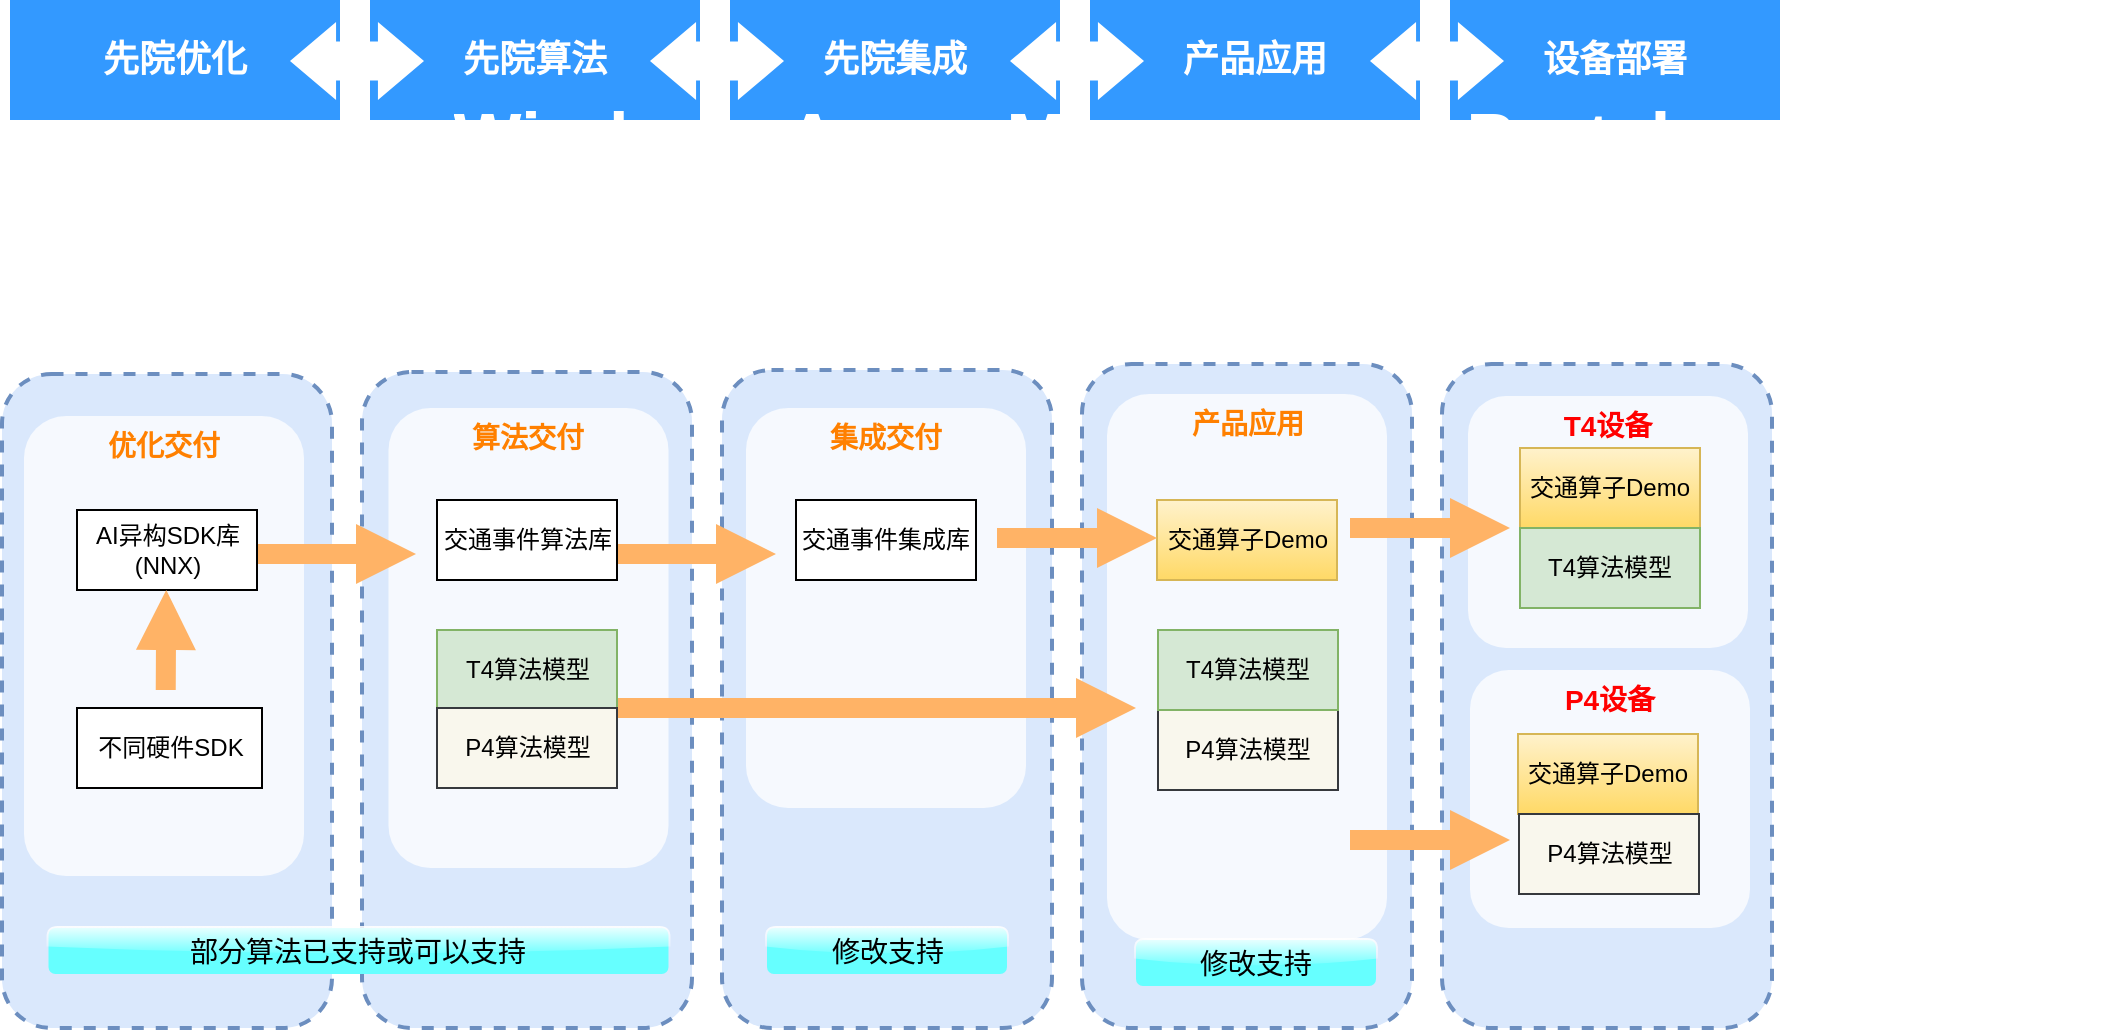 <mxfile version="17.1.2" type="github">
  <diagram id="6a731a19-8d31-9384-78a2-239565b7b9f0" name="Page-1">
    <mxGraphModel dx="1298" dy="725" grid="0" gridSize="10" guides="1" tooltips="1" connect="1" arrows="1" fold="1" page="1" pageScale="1" pageWidth="1169" pageHeight="827" background="#FFFFFF" math="0" shadow="0">
      <root>
        <mxCell id="0" />
        <mxCell id="1" parent="0" />
        <mxCell id="2019" value="" style="rounded=1;whiteSpace=wrap;html=1;dashed=1;strokeColor=#6c8ebf;strokeWidth=2;fillColor=#dae8fc;fontFamily=Verdana;fontSize=12;" parent="1" vertex="1">
          <mxGeometry x="40" y="193" width="165" height="327" as="geometry" />
        </mxCell>
        <mxCell id="3UlqKtwu3MULmqk2jxQC-2109" value="&lt;font color=&quot;#ff8000&quot;&gt;优化交付&lt;/font&gt;" style="rounded=1;whiteSpace=wrap;html=1;dashed=1;strokeColor=none;strokeWidth=2;fillColor=#FFFFFF;fontFamily=Helvetica;fontSize=14;fontColor=#FFB366;opacity=75;verticalAlign=top;fontStyle=1" vertex="1" parent="1">
          <mxGeometry x="51" y="214" width="140" height="230" as="geometry" />
        </mxCell>
        <mxCell id="2021" value="" style="rounded=1;whiteSpace=wrap;html=1;dashed=1;strokeColor=#6c8ebf;strokeWidth=2;fillColor=#dae8fc;fontFamily=Verdana;fontSize=12;" parent="1" vertex="1">
          <mxGeometry x="400" y="191" width="165" height="329" as="geometry" />
        </mxCell>
        <mxCell id="3UlqKtwu3MULmqk2jxQC-2092" value="&lt;font color=&quot;#ff8000&quot;&gt;集成交付&lt;/font&gt;" style="rounded=1;whiteSpace=wrap;html=1;dashed=1;strokeColor=none;strokeWidth=2;fillColor=#FFFFFF;fontFamily=Helvetica;fontSize=14;fontColor=#FFB366;opacity=75;verticalAlign=top;fontStyle=1" vertex="1" parent="1">
          <mxGeometry x="412" y="210" width="140" height="200" as="geometry" />
        </mxCell>
        <mxCell id="2020" value="" style="rounded=1;whiteSpace=wrap;html=1;dashed=1;strokeColor=#6c8ebf;strokeWidth=2;fillColor=#dae8fc;fontFamily=Verdana;fontSize=12;" parent="1" vertex="1">
          <mxGeometry x="220" y="192" width="165" height="328" as="geometry" />
        </mxCell>
        <mxCell id="2022" value="" style="rounded=1;whiteSpace=wrap;html=1;dashed=1;strokeColor=#6c8ebf;strokeWidth=2;fillColor=#dae8fc;fontFamily=Verdana;fontSize=12;" parent="1" vertex="1">
          <mxGeometry x="580" y="188" width="165" height="332" as="geometry" />
        </mxCell>
        <mxCell id="2023" value="" style="rounded=1;whiteSpace=wrap;html=1;dashed=1;strokeColor=#6c8ebf;strokeWidth=2;fillColor=#dae8fc;fontFamily=Verdana;fontSize=12;" parent="1" vertex="1">
          <mxGeometry x="760" y="188" width="165" height="332" as="geometry" />
        </mxCell>
        <mxCell id="2025" value="先院优化" style="whiteSpace=wrap;html=1;dashed=1;strokeColor=none;strokeWidth=2;fillColor=#3399FF;fontFamily=Helvetica;fontSize=18;fontColor=#FFFFFF;fontStyle=1" parent="1" vertex="1">
          <mxGeometry x="44" y="6" width="165" height="60" as="geometry" />
        </mxCell>
        <mxCell id="2026" value="先院算法" style="whiteSpace=wrap;html=1;dashed=1;strokeColor=none;strokeWidth=2;fillColor=#3399FF;fontFamily=Helvetica;fontSize=18;fontColor=#FFFFFF;fontStyle=1" parent="1" vertex="1">
          <mxGeometry x="224" y="6" width="165" height="60" as="geometry" />
        </mxCell>
        <mxCell id="2027" value="先院集成" style="whiteSpace=wrap;html=1;dashed=1;strokeColor=none;strokeWidth=2;fillColor=#3399FF;fontFamily=Helvetica;fontSize=18;fontColor=#FFFFFF;fontStyle=1" parent="1" vertex="1">
          <mxGeometry x="404" y="6" width="165" height="60" as="geometry" />
        </mxCell>
        <mxCell id="2028" value="产品应用" style="whiteSpace=wrap;html=1;dashed=1;strokeColor=none;strokeWidth=2;fillColor=#3399FF;fontFamily=Helvetica;fontSize=18;fontColor=#FFFFFF;fontStyle=1" parent="1" vertex="1">
          <mxGeometry x="584" y="6" width="165" height="60" as="geometry" />
        </mxCell>
        <mxCell id="2029" value="设备部署" style="whiteSpace=wrap;html=1;dashed=1;strokeColor=none;strokeWidth=2;fillColor=#3399FF;fontFamily=Helvetica;fontSize=18;fontColor=#FFFFFF;fontStyle=1" parent="1" vertex="1">
          <mxGeometry x="764" y="6" width="165" height="60" as="geometry" />
        </mxCell>
        <mxCell id="2031" value="" style="shape=mxgraph.arrows.two_way_arrow_horizontal;html=1;verticalLabelPosition=bottom;verticalAlign=top;strokeWidth=2;strokeColor=none;dashed=1;fillColor=#FFFFFF;fontFamily=Verdana;fontSize=12;fontColor=#00BEF2" parent="1" vertex="1">
          <mxGeometry x="184" y="17" width="67" height="39" as="geometry" />
        </mxCell>
        <mxCell id="2032" value="" style="shape=mxgraph.arrows.two_way_arrow_horizontal;html=1;verticalLabelPosition=bottom;verticalAlign=top;strokeWidth=2;strokeColor=none;dashed=1;fillColor=#FFFFFF;fontFamily=Verdana;fontSize=12;fontColor=#00BEF2" parent="1" vertex="1">
          <mxGeometry x="364" y="17" width="67" height="39" as="geometry" />
        </mxCell>
        <mxCell id="2033" value="" style="shape=mxgraph.arrows.two_way_arrow_horizontal;html=1;verticalLabelPosition=bottom;verticalAlign=top;strokeWidth=2;strokeColor=none;dashed=1;fillColor=#FFFFFF;fontFamily=Verdana;fontSize=12;fontColor=#00BEF2" parent="1" vertex="1">
          <mxGeometry x="544" y="17" width="67" height="39" as="geometry" />
        </mxCell>
        <mxCell id="2034" value="" style="shape=mxgraph.arrows.two_way_arrow_horizontal;html=1;verticalLabelPosition=bottom;verticalAlign=top;strokeWidth=2;strokeColor=none;dashed=1;fillColor=#FFFFFF;fontFamily=Verdana;fontSize=12;fontColor=#00BEF2" parent="1" vertex="1">
          <mxGeometry x="724" y="17" width="67" height="39" as="geometry" />
        </mxCell>
        <mxCell id="2047" value="Windows Azure Management Portal" style="text;html=1;strokeColor=none;fillColor=none;align=center;verticalAlign=middle;whiteSpace=wrap;overflow=hidden;dashed=1;fontSize=36;fontColor=#FFFFFF;fontFamily=Helvetica;fontStyle=1" parent="1" vertex="1">
          <mxGeometry x="40" y="50" width="1060" height="50" as="geometry" />
        </mxCell>
        <mxCell id="2055" value="&lt;font color=&quot;#ff8000&quot;&gt;产品应用&lt;/font&gt;" style="rounded=1;whiteSpace=wrap;html=1;dashed=1;strokeColor=none;strokeWidth=2;fillColor=#FFFFFF;fontFamily=Helvetica;fontSize=14;fontColor=#FFB366;opacity=75;verticalAlign=top;fontStyle=1" parent="1" vertex="1">
          <mxGeometry x="592.5" y="203" width="140" height="273" as="geometry" />
        </mxCell>
        <mxCell id="2059" value="&lt;font color=&quot;#ff0000&quot;&gt;T4设备&lt;/font&gt;" style="rounded=1;whiteSpace=wrap;html=1;dashed=1;strokeColor=none;strokeWidth=2;fillColor=#FFFFFF;fontFamily=Helvetica;fontSize=14;fontColor=#FFB366;opacity=75;verticalAlign=top;fontStyle=1" parent="1" vertex="1">
          <mxGeometry x="773" y="204" width="140" height="126" as="geometry" />
        </mxCell>
        <mxCell id="2061" value="&lt;font color=&quot;#ff0000&quot;&gt;P4设备&lt;/font&gt;" style="rounded=1;whiteSpace=wrap;html=1;dashed=1;strokeColor=none;strokeWidth=2;fillColor=#FFFFFF;fontFamily=Helvetica;fontSize=14;fontColor=#FFB366;opacity=75;verticalAlign=top;fontStyle=1" parent="1" vertex="1">
          <mxGeometry x="774" y="341" width="140" height="129" as="geometry" />
        </mxCell>
        <mxCell id="2068" value="&lt;font color=&quot;#ff8000&quot;&gt;算法交付&lt;/font&gt;" style="rounded=1;whiteSpace=wrap;html=1;dashed=1;strokeColor=none;strokeWidth=2;fillColor=#FFFFFF;fontFamily=Helvetica;fontSize=14;fontColor=#FFB366;opacity=75;verticalAlign=top;fontStyle=1" parent="1" vertex="1">
          <mxGeometry x="233.25" y="210" width="140" height="230" as="geometry" />
        </mxCell>
        <mxCell id="2075" value="" style="arrow;html=1;endArrow=block;endFill=1;strokeColor=none;strokeWidth=4;fontFamily=Helvetica;fontSize=36;fontColor=#FFB366;fillColor=#FFB366;" parent="1" edge="1">
          <mxGeometry width="100" height="100" relative="1" as="geometry">
            <mxPoint x="167" y="283" as="sourcePoint" />
            <mxPoint x="247" y="283" as="targetPoint" />
          </mxGeometry>
        </mxCell>
        <mxCell id="2076" value="" style="arrow;html=1;endArrow=block;endFill=1;strokeColor=none;strokeWidth=4;fontFamily=Helvetica;fontSize=36;fontColor=#FFB366;fillColor=#FFB366;opacity=100" parent="1" edge="1">
          <mxGeometry width="100" height="100" relative="1" as="geometry">
            <mxPoint x="347" y="283" as="sourcePoint" />
            <mxPoint x="427" y="283" as="targetPoint" />
          </mxGeometry>
        </mxCell>
        <mxCell id="2077" value="" style="arrow;html=1;endArrow=block;endFill=1;strokeColor=none;strokeWidth=4;fontFamily=Helvetica;fontSize=36;fontColor=#FFB366;fillColor=#FFB366;exitX=1;exitY=0;exitDx=0;exitDy=0;" parent="1" edge="1" source="3UlqKtwu3MULmqk2jxQC-2088">
          <mxGeometry width="100" height="100" relative="1" as="geometry">
            <mxPoint x="527" y="360" as="sourcePoint" />
            <mxPoint x="607" y="360" as="targetPoint" />
          </mxGeometry>
        </mxCell>
        <mxCell id="2078" value="" style="arrow;html=1;endArrow=block;endFill=1;strokeColor=none;strokeWidth=4;fontFamily=Helvetica;fontSize=36;fontColor=#FFB366;fillColor=#FFB366;" parent="1" edge="1">
          <mxGeometry width="100" height="100" relative="1" as="geometry">
            <mxPoint x="714" y="426" as="sourcePoint" />
            <mxPoint x="794" y="426" as="targetPoint" />
          </mxGeometry>
        </mxCell>
        <mxCell id="2079" value="" style="arrow;html=1;endArrow=block;endFill=1;strokeColor=none;strokeWidth=4;fontFamily=Helvetica;fontSize=36;fontColor=#FFB366;fillColor=#FFB366;" parent="1" edge="1">
          <mxGeometry width="100" height="100" relative="1" as="geometry">
            <mxPoint x="714" y="270" as="sourcePoint" />
            <mxPoint x="794" y="270" as="targetPoint" />
          </mxGeometry>
        </mxCell>
        <mxCell id="3UlqKtwu3MULmqk2jxQC-2085" value="AI异构SDK库&lt;br&gt;(NNX)" style="rounded=0;whiteSpace=wrap;html=1;" vertex="1" parent="1">
          <mxGeometry x="77.5" y="261" width="90" height="40" as="geometry" />
        </mxCell>
        <mxCell id="3UlqKtwu3MULmqk2jxQC-2086" value="交通事件算法库" style="rounded=0;whiteSpace=wrap;html=1;" vertex="1" parent="1">
          <mxGeometry x="257.5" y="256" width="90" height="40" as="geometry" />
        </mxCell>
        <mxCell id="3UlqKtwu3MULmqk2jxQC-2087" value="T4算法模型" style="rounded=0;whiteSpace=wrap;html=1;fillColor=#d5e8d4;strokeColor=#82b366;" vertex="1" parent="1">
          <mxGeometry x="257.5" y="321" width="90" height="40" as="geometry" />
        </mxCell>
        <mxCell id="3UlqKtwu3MULmqk2jxQC-2088" value="P4算法模型" style="rounded=0;whiteSpace=wrap;html=1;fillColor=#f9f7ed;strokeColor=#36393d;" vertex="1" parent="1">
          <mxGeometry x="257.5" y="360" width="90" height="40" as="geometry" />
        </mxCell>
        <mxCell id="3UlqKtwu3MULmqk2jxQC-2089" value="交通事件集成库" style="rounded=0;whiteSpace=wrap;html=1;" vertex="1" parent="1">
          <mxGeometry x="437" y="256" width="90" height="40" as="geometry" />
        </mxCell>
        <mxCell id="3UlqKtwu3MULmqk2jxQC-2091" value="P4算法模型" style="rounded=0;whiteSpace=wrap;html=1;fillColor=#f9f7ed;strokeColor=#36393d;" vertex="1" parent="1">
          <mxGeometry x="618" y="361" width="90" height="40" as="geometry" />
        </mxCell>
        <mxCell id="3UlqKtwu3MULmqk2jxQC-2094" value="交通算子Demo" style="rounded=0;whiteSpace=wrap;html=1;fillColor=#fff2cc;strokeColor=#d6b656;gradientColor=#ffd966;" vertex="1" parent="1">
          <mxGeometry x="617.5" y="256" width="90" height="40" as="geometry" />
        </mxCell>
        <mxCell id="3UlqKtwu3MULmqk2jxQC-2095" value="T4算法模型" style="rounded=0;whiteSpace=wrap;html=1;fillColor=#d5e8d4;strokeColor=#82b366;" vertex="1" parent="1">
          <mxGeometry x="618" y="321" width="90" height="40" as="geometry" />
        </mxCell>
        <mxCell id="3UlqKtwu3MULmqk2jxQC-2097" value="" style="arrow;html=1;endArrow=block;endFill=1;strokeColor=none;strokeWidth=4;fontFamily=Helvetica;fontSize=36;fontColor=#FFB366;fillColor=#FFB366;opacity=100" edge="1" parent="1">
          <mxGeometry width="100" height="100" relative="1" as="geometry">
            <mxPoint x="537.5" y="275.0" as="sourcePoint" />
            <mxPoint x="617.5" y="275.0" as="targetPoint" />
          </mxGeometry>
        </mxCell>
        <mxCell id="3UlqKtwu3MULmqk2jxQC-2098" value="交通算子Demo" style="rounded=0;whiteSpace=wrap;html=1;fillColor=#fff2cc;strokeColor=#d6b656;gradientColor=#ffd966;" vertex="1" parent="1">
          <mxGeometry x="799" y="230" width="90" height="40" as="geometry" />
        </mxCell>
        <mxCell id="3UlqKtwu3MULmqk2jxQC-2099" value="T4算法模型" style="rounded=0;whiteSpace=wrap;html=1;fillColor=#d5e8d4;strokeColor=#82b366;" vertex="1" parent="1">
          <mxGeometry x="799" y="270" width="90" height="40" as="geometry" />
        </mxCell>
        <mxCell id="3UlqKtwu3MULmqk2jxQC-2100" value="交通算子Demo" style="rounded=0;whiteSpace=wrap;html=1;fillColor=#fff2cc;strokeColor=#d6b656;gradientColor=#ffd966;" vertex="1" parent="1">
          <mxGeometry x="798" y="373" width="90" height="40" as="geometry" />
        </mxCell>
        <mxCell id="3UlqKtwu3MULmqk2jxQC-2101" value="P4算法模型" style="rounded=0;whiteSpace=wrap;html=1;fillColor=#f9f7ed;strokeColor=#36393d;" vertex="1" parent="1">
          <mxGeometry x="798.5" y="413" width="90" height="40" as="geometry" />
        </mxCell>
        <mxCell id="3UlqKtwu3MULmqk2jxQC-2103" value="&lt;span style=&quot;font-size: 14px&quot;&gt;部分算法已支持或可以支持&lt;/span&gt;" style="rounded=1;whiteSpace=wrap;html=1;fillColor=#66FFFF;strokeColor=none;glass=1;sketch=0;shadow=0;" vertex="1" parent="1">
          <mxGeometry x="63.25" y="470" width="310" height="23" as="geometry" />
        </mxCell>
        <mxCell id="3UlqKtwu3MULmqk2jxQC-2104" value="&lt;span style=&quot;font-size: 14px&quot;&gt;修改支持&lt;/span&gt;" style="rounded=1;whiteSpace=wrap;html=1;fillColor=#66FFFF;strokeColor=none;glass=1;sketch=0;shadow=0;" vertex="1" parent="1">
          <mxGeometry x="422.5" y="470" width="120" height="23" as="geometry" />
        </mxCell>
        <mxCell id="3UlqKtwu3MULmqk2jxQC-2105" value="不同硬件SDK" style="rounded=0;whiteSpace=wrap;html=1;" vertex="1" parent="1">
          <mxGeometry x="77.5" y="360" width="92.5" height="40" as="geometry" />
        </mxCell>
        <mxCell id="3UlqKtwu3MULmqk2jxQC-2106" value="" style="arrow;html=1;endArrow=block;endFill=1;strokeColor=none;strokeWidth=4;fontFamily=Helvetica;fontSize=36;fontColor=#FFB366;fillColor=#FFB366;" edge="1" parent="1">
          <mxGeometry width="100" height="100" relative="1" as="geometry">
            <mxPoint x="121.87" y="351.0" as="sourcePoint" />
            <mxPoint x="122.12" y="301" as="targetPoint" />
          </mxGeometry>
        </mxCell>
        <mxCell id="3UlqKtwu3MULmqk2jxQC-2108" value="&lt;span style=&quot;font-size: 14px&quot;&gt;修改支持&lt;/span&gt;" style="rounded=1;whiteSpace=wrap;html=1;fillColor=#66FFFF;strokeColor=none;glass=1;sketch=0;shadow=0;" vertex="1" parent="1">
          <mxGeometry x="607" y="476" width="120" height="23" as="geometry" />
        </mxCell>
      </root>
    </mxGraphModel>
  </diagram>
</mxfile>

